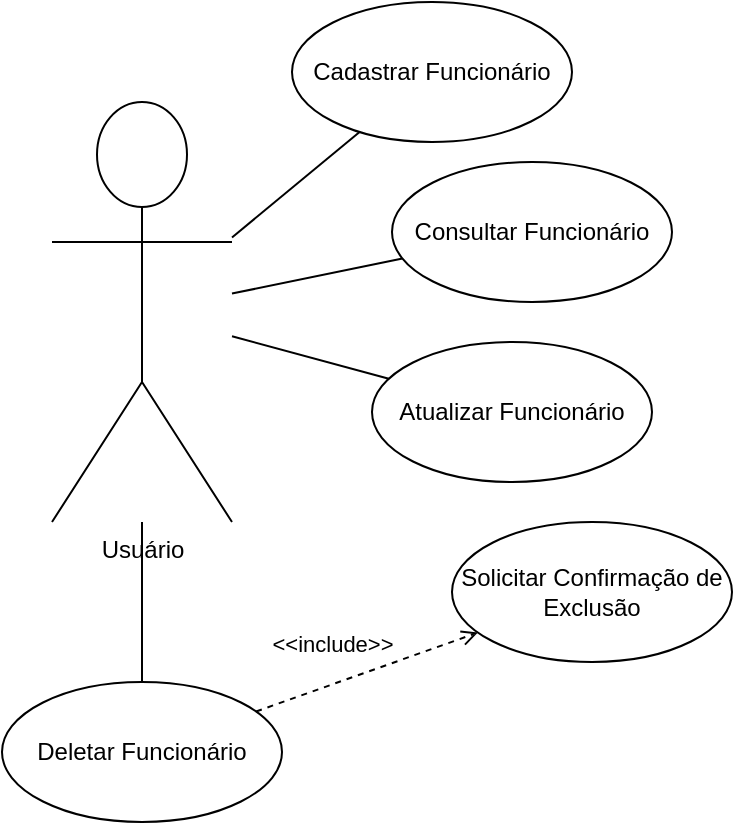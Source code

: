<mxfile version="24.8.3">
  <diagram name="Página-1" id="h7FnJrbRknCwv7zudEn6">
    <mxGraphModel dx="653" dy="374" grid="1" gridSize="10" guides="1" tooltips="1" connect="1" arrows="1" fold="1" page="1" pageScale="1" pageWidth="827" pageHeight="1169" math="0" shadow="0">
      <root>
        <mxCell id="0" />
        <mxCell id="1" parent="0" />
        <mxCell id="SnPKL5ThvRbzZLtmjMio-9" style="rounded=0;orthogonalLoop=1;jettySize=auto;html=1;endArrow=none;endFill=0;" edge="1" parent="1" source="SnPKL5ThvRbzZLtmjMio-1" target="SnPKL5ThvRbzZLtmjMio-2">
          <mxGeometry relative="1" as="geometry" />
        </mxCell>
        <mxCell id="SnPKL5ThvRbzZLtmjMio-10" style="rounded=0;orthogonalLoop=1;jettySize=auto;html=1;endArrow=none;endFill=0;" edge="1" parent="1" source="SnPKL5ThvRbzZLtmjMio-1" target="SnPKL5ThvRbzZLtmjMio-3">
          <mxGeometry relative="1" as="geometry" />
        </mxCell>
        <mxCell id="SnPKL5ThvRbzZLtmjMio-11" style="rounded=0;orthogonalLoop=1;jettySize=auto;html=1;endArrow=none;endFill=0;" edge="1" parent="1" source="SnPKL5ThvRbzZLtmjMio-1" target="SnPKL5ThvRbzZLtmjMio-4">
          <mxGeometry relative="1" as="geometry" />
        </mxCell>
        <mxCell id="SnPKL5ThvRbzZLtmjMio-13" style="rounded=0;orthogonalLoop=1;jettySize=auto;html=1;endArrow=none;endFill=0;" edge="1" parent="1" source="SnPKL5ThvRbzZLtmjMio-1" target="SnPKL5ThvRbzZLtmjMio-5">
          <mxGeometry relative="1" as="geometry" />
        </mxCell>
        <mxCell id="SnPKL5ThvRbzZLtmjMio-1" value="Usuário&lt;div&gt;&lt;br&gt;&lt;/div&gt;" style="shape=umlActor;html=1;verticalLabelPosition=bottom;verticalAlign=top;align=center;" vertex="1" parent="1">
          <mxGeometry x="120" y="120" width="90" height="210" as="geometry" />
        </mxCell>
        <mxCell id="SnPKL5ThvRbzZLtmjMio-2" value="Cadastrar Funcionário" style="ellipse;whiteSpace=wrap;html=1;" vertex="1" parent="1">
          <mxGeometry x="240" y="70" width="140" height="70" as="geometry" />
        </mxCell>
        <mxCell id="SnPKL5ThvRbzZLtmjMio-3" value="Consultar Funcionário" style="ellipse;whiteSpace=wrap;html=1;" vertex="1" parent="1">
          <mxGeometry x="290" y="150" width="140" height="70" as="geometry" />
        </mxCell>
        <mxCell id="SnPKL5ThvRbzZLtmjMio-4" value="Atualizar Funcionário" style="ellipse;whiteSpace=wrap;html=1;" vertex="1" parent="1">
          <mxGeometry x="280" y="240" width="140" height="70" as="geometry" />
        </mxCell>
        <mxCell id="SnPKL5ThvRbzZLtmjMio-5" value="Deletar&lt;span style=&quot;background-color: initial;&quot;&gt;&amp;nbsp;Funcionário&lt;/span&gt;" style="ellipse;whiteSpace=wrap;html=1;" vertex="1" parent="1">
          <mxGeometry x="95" y="410" width="140" height="70" as="geometry" />
        </mxCell>
        <mxCell id="SnPKL5ThvRbzZLtmjMio-7" value="Solicitar Confirmação de Exclusão" style="ellipse;whiteSpace=wrap;html=1;" vertex="1" parent="1">
          <mxGeometry x="320" y="330" width="140" height="70" as="geometry" />
        </mxCell>
        <mxCell id="SnPKL5ThvRbzZLtmjMio-14" value="&amp;lt;&amp;lt;include&amp;gt;&amp;gt;" style="edgeStyle=none;html=1;endArrow=open;verticalAlign=bottom;dashed=1;labelBackgroundColor=none;rounded=0;" edge="1" parent="1" source="SnPKL5ThvRbzZLtmjMio-5" target="SnPKL5ThvRbzZLtmjMio-7">
          <mxGeometry x="-0.252" y="11" width="160" relative="1" as="geometry">
            <mxPoint x="170" y="430" as="sourcePoint" />
            <mxPoint x="330" y="430" as="targetPoint" />
            <mxPoint as="offset" />
          </mxGeometry>
        </mxCell>
      </root>
    </mxGraphModel>
  </diagram>
</mxfile>
